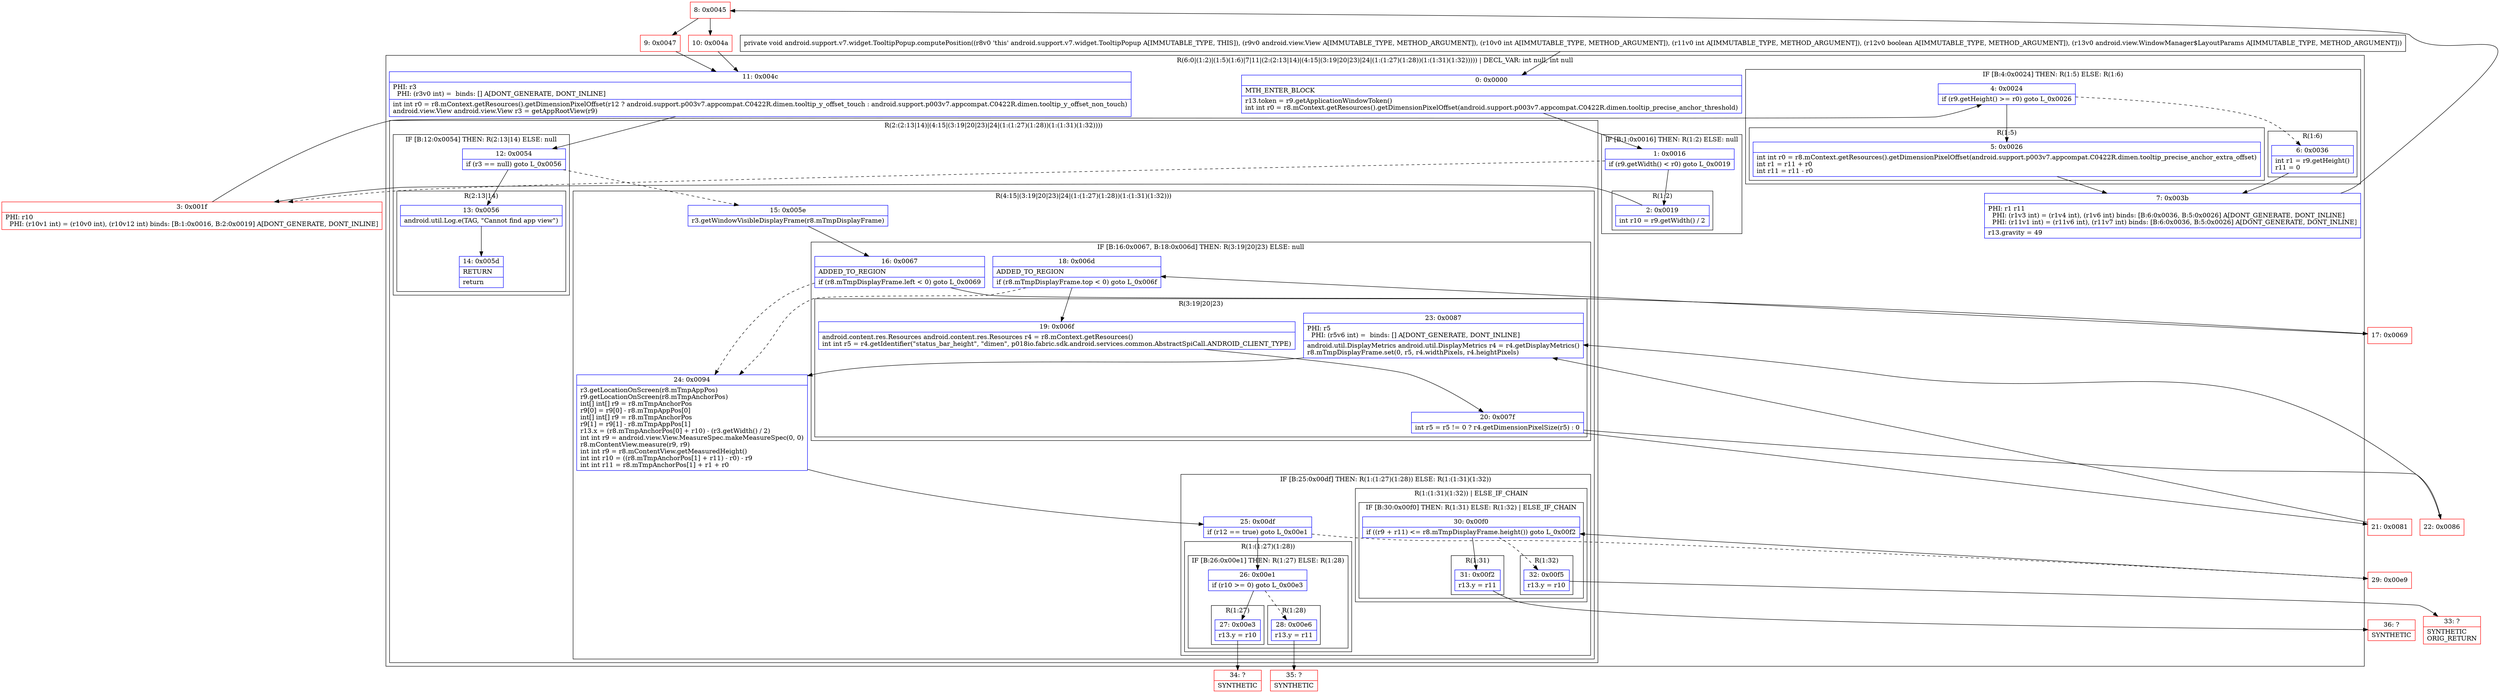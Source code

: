 digraph "CFG forandroid.support.v7.widget.TooltipPopup.computePosition(Landroid\/view\/View;IIZLandroid\/view\/WindowManager$LayoutParams;)V" {
subgraph cluster_Region_408063137 {
label = "R(6:0|(1:2)|(1:5)(1:6)|7|11|(2:(2:13|14)|(4:15|(3:19|20|23)|24|(1:(1:27)(1:28))(1:(1:31)(1:32))))) | DECL_VAR: int null, int null\l";
node [shape=record,color=blue];
Node_0 [shape=record,label="{0\:\ 0x0000|MTH_ENTER_BLOCK\l|r13.token = r9.getApplicationWindowToken()\lint int r0 = r8.mContext.getResources().getDimensionPixelOffset(android.support.p003v7.appcompat.C0422R.dimen.tooltip_precise_anchor_threshold)\l}"];
subgraph cluster_IfRegion_1531202373 {
label = "IF [B:1:0x0016] THEN: R(1:2) ELSE: null";
node [shape=record,color=blue];
Node_1 [shape=record,label="{1\:\ 0x0016|if (r9.getWidth() \< r0) goto L_0x0019\l}"];
subgraph cluster_Region_1274561821 {
label = "R(1:2)";
node [shape=record,color=blue];
Node_2 [shape=record,label="{2\:\ 0x0019|int r10 = r9.getWidth() \/ 2\l}"];
}
}
subgraph cluster_IfRegion_605424077 {
label = "IF [B:4:0x0024] THEN: R(1:5) ELSE: R(1:6)";
node [shape=record,color=blue];
Node_4 [shape=record,label="{4\:\ 0x0024|if (r9.getHeight() \>= r0) goto L_0x0026\l}"];
subgraph cluster_Region_736958519 {
label = "R(1:5)";
node [shape=record,color=blue];
Node_5 [shape=record,label="{5\:\ 0x0026|int int r0 = r8.mContext.getResources().getDimensionPixelOffset(android.support.p003v7.appcompat.C0422R.dimen.tooltip_precise_anchor_extra_offset)\lint r1 = r11 + r0\lint r11 = r11 \- r0\l}"];
}
subgraph cluster_Region_668381160 {
label = "R(1:6)";
node [shape=record,color=blue];
Node_6 [shape=record,label="{6\:\ 0x0036|int r1 = r9.getHeight()\lr11 = 0\l}"];
}
}
Node_7 [shape=record,label="{7\:\ 0x003b|PHI: r1 r11 \l  PHI: (r1v3 int) = (r1v4 int), (r1v6 int) binds: [B:6:0x0036, B:5:0x0026] A[DONT_GENERATE, DONT_INLINE]\l  PHI: (r11v1 int) = (r11v6 int), (r11v7 int) binds: [B:6:0x0036, B:5:0x0026] A[DONT_GENERATE, DONT_INLINE]\l|r13.gravity = 49\l}"];
Node_11 [shape=record,label="{11\:\ 0x004c|PHI: r3 \l  PHI: (r3v0 int) =  binds: [] A[DONT_GENERATE, DONT_INLINE]\l|int int r0 = r8.mContext.getResources().getDimensionPixelOffset(r12 ? android.support.p003v7.appcompat.C0422R.dimen.tooltip_y_offset_touch : android.support.p003v7.appcompat.C0422R.dimen.tooltip_y_offset_non_touch)\landroid.view.View android.view.View r3 = getAppRootView(r9)\l}"];
subgraph cluster_Region_939013424 {
label = "R(2:(2:13|14)|(4:15|(3:19|20|23)|24|(1:(1:27)(1:28))(1:(1:31)(1:32))))";
node [shape=record,color=blue];
subgraph cluster_IfRegion_1179009921 {
label = "IF [B:12:0x0054] THEN: R(2:13|14) ELSE: null";
node [shape=record,color=blue];
Node_12 [shape=record,label="{12\:\ 0x0054|if (r3 == null) goto L_0x0056\l}"];
subgraph cluster_Region_535342633 {
label = "R(2:13|14)";
node [shape=record,color=blue];
Node_13 [shape=record,label="{13\:\ 0x0056|android.util.Log.e(TAG, \"Cannot find app view\")\l}"];
Node_14 [shape=record,label="{14\:\ 0x005d|RETURN\l|return\l}"];
}
}
subgraph cluster_Region_1376411756 {
label = "R(4:15|(3:19|20|23)|24|(1:(1:27)(1:28))(1:(1:31)(1:32)))";
node [shape=record,color=blue];
Node_15 [shape=record,label="{15\:\ 0x005e|r3.getWindowVisibleDisplayFrame(r8.mTmpDisplayFrame)\l}"];
subgraph cluster_IfRegion_1695333659 {
label = "IF [B:16:0x0067, B:18:0x006d] THEN: R(3:19|20|23) ELSE: null";
node [shape=record,color=blue];
Node_16 [shape=record,label="{16\:\ 0x0067|ADDED_TO_REGION\l|if (r8.mTmpDisplayFrame.left \< 0) goto L_0x0069\l}"];
Node_18 [shape=record,label="{18\:\ 0x006d|ADDED_TO_REGION\l|if (r8.mTmpDisplayFrame.top \< 0) goto L_0x006f\l}"];
subgraph cluster_Region_520804920 {
label = "R(3:19|20|23)";
node [shape=record,color=blue];
Node_19 [shape=record,label="{19\:\ 0x006f|android.content.res.Resources android.content.res.Resources r4 = r8.mContext.getResources()\lint int r5 = r4.getIdentifier(\"status_bar_height\", \"dimen\", p018io.fabric.sdk.android.services.common.AbstractSpiCall.ANDROID_CLIENT_TYPE)\l}"];
Node_20 [shape=record,label="{20\:\ 0x007f|int r5 = r5 != 0 ? r4.getDimensionPixelSize(r5) : 0\l}"];
Node_23 [shape=record,label="{23\:\ 0x0087|PHI: r5 \l  PHI: (r5v6 int) =  binds: [] A[DONT_GENERATE, DONT_INLINE]\l|android.util.DisplayMetrics android.util.DisplayMetrics r4 = r4.getDisplayMetrics()\lr8.mTmpDisplayFrame.set(0, r5, r4.widthPixels, r4.heightPixels)\l}"];
}
}
Node_24 [shape=record,label="{24\:\ 0x0094|r3.getLocationOnScreen(r8.mTmpAppPos)\lr9.getLocationOnScreen(r8.mTmpAnchorPos)\lint[] int[] r9 = r8.mTmpAnchorPos\lr9[0] = r9[0] \- r8.mTmpAppPos[0]\lint[] int[] r9 = r8.mTmpAnchorPos\lr9[1] = r9[1] \- r8.mTmpAppPos[1]\lr13.x = (r8.mTmpAnchorPos[0] + r10) \- (r3.getWidth() \/ 2)\lint int r9 = android.view.View.MeasureSpec.makeMeasureSpec(0, 0)\lr8.mContentView.measure(r9, r9)\lint int r9 = r8.mContentView.getMeasuredHeight()\lint int r10 = ((r8.mTmpAnchorPos[1] + r11) \- r0) \- r9\lint int r11 = r8.mTmpAnchorPos[1] + r1 + r0\l}"];
subgraph cluster_IfRegion_1817566218 {
label = "IF [B:25:0x00df] THEN: R(1:(1:27)(1:28)) ELSE: R(1:(1:31)(1:32))";
node [shape=record,color=blue];
Node_25 [shape=record,label="{25\:\ 0x00df|if (r12 == true) goto L_0x00e1\l}"];
subgraph cluster_Region_452080901 {
label = "R(1:(1:27)(1:28))";
node [shape=record,color=blue];
subgraph cluster_IfRegion_387095382 {
label = "IF [B:26:0x00e1] THEN: R(1:27) ELSE: R(1:28)";
node [shape=record,color=blue];
Node_26 [shape=record,label="{26\:\ 0x00e1|if (r10 \>= 0) goto L_0x00e3\l}"];
subgraph cluster_Region_379228376 {
label = "R(1:27)";
node [shape=record,color=blue];
Node_27 [shape=record,label="{27\:\ 0x00e3|r13.y = r10\l}"];
}
subgraph cluster_Region_1579115940 {
label = "R(1:28)";
node [shape=record,color=blue];
Node_28 [shape=record,label="{28\:\ 0x00e6|r13.y = r11\l}"];
}
}
}
subgraph cluster_Region_1076976020 {
label = "R(1:(1:31)(1:32)) | ELSE_IF_CHAIN\l";
node [shape=record,color=blue];
subgraph cluster_IfRegion_1417485646 {
label = "IF [B:30:0x00f0] THEN: R(1:31) ELSE: R(1:32) | ELSE_IF_CHAIN\l";
node [shape=record,color=blue];
Node_30 [shape=record,label="{30\:\ 0x00f0|if ((r9 + r11) \<= r8.mTmpDisplayFrame.height()) goto L_0x00f2\l}"];
subgraph cluster_Region_1565826330 {
label = "R(1:31)";
node [shape=record,color=blue];
Node_31 [shape=record,label="{31\:\ 0x00f2|r13.y = r11\l}"];
}
subgraph cluster_Region_1647612865 {
label = "R(1:32)";
node [shape=record,color=blue];
Node_32 [shape=record,label="{32\:\ 0x00f5|r13.y = r10\l}"];
}
}
}
}
}
}
}
Node_3 [shape=record,color=red,label="{3\:\ 0x001f|PHI: r10 \l  PHI: (r10v1 int) = (r10v0 int), (r10v12 int) binds: [B:1:0x0016, B:2:0x0019] A[DONT_GENERATE, DONT_INLINE]\l}"];
Node_8 [shape=record,color=red,label="{8\:\ 0x0045}"];
Node_9 [shape=record,color=red,label="{9\:\ 0x0047}"];
Node_10 [shape=record,color=red,label="{10\:\ 0x004a}"];
Node_17 [shape=record,color=red,label="{17\:\ 0x0069}"];
Node_21 [shape=record,color=red,label="{21\:\ 0x0081}"];
Node_22 [shape=record,color=red,label="{22\:\ 0x0086}"];
Node_29 [shape=record,color=red,label="{29\:\ 0x00e9}"];
Node_33 [shape=record,color=red,label="{33\:\ ?|SYNTHETIC\lORIG_RETURN\l}"];
Node_34 [shape=record,color=red,label="{34\:\ ?|SYNTHETIC\l}"];
Node_35 [shape=record,color=red,label="{35\:\ ?|SYNTHETIC\l}"];
Node_36 [shape=record,color=red,label="{36\:\ ?|SYNTHETIC\l}"];
MethodNode[shape=record,label="{private void android.support.v7.widget.TooltipPopup.computePosition((r8v0 'this' android.support.v7.widget.TooltipPopup A[IMMUTABLE_TYPE, THIS]), (r9v0 android.view.View A[IMMUTABLE_TYPE, METHOD_ARGUMENT]), (r10v0 int A[IMMUTABLE_TYPE, METHOD_ARGUMENT]), (r11v0 int A[IMMUTABLE_TYPE, METHOD_ARGUMENT]), (r12v0 boolean A[IMMUTABLE_TYPE, METHOD_ARGUMENT]), (r13v0 android.view.WindowManager$LayoutParams A[IMMUTABLE_TYPE, METHOD_ARGUMENT])) }"];
MethodNode -> Node_0;
Node_0 -> Node_1;
Node_1 -> Node_2;
Node_1 -> Node_3[style=dashed];
Node_2 -> Node_3;
Node_4 -> Node_5;
Node_4 -> Node_6[style=dashed];
Node_5 -> Node_7;
Node_6 -> Node_7;
Node_7 -> Node_8;
Node_11 -> Node_12;
Node_12 -> Node_13;
Node_12 -> Node_15[style=dashed];
Node_13 -> Node_14;
Node_15 -> Node_16;
Node_16 -> Node_17;
Node_16 -> Node_24[style=dashed];
Node_18 -> Node_19;
Node_18 -> Node_24[style=dashed];
Node_19 -> Node_20;
Node_20 -> Node_21;
Node_20 -> Node_22;
Node_23 -> Node_24;
Node_24 -> Node_25;
Node_25 -> Node_26;
Node_25 -> Node_29[style=dashed];
Node_26 -> Node_27;
Node_26 -> Node_28[style=dashed];
Node_27 -> Node_34;
Node_28 -> Node_35;
Node_30 -> Node_31;
Node_30 -> Node_32[style=dashed];
Node_31 -> Node_36;
Node_32 -> Node_33;
Node_3 -> Node_4;
Node_8 -> Node_9;
Node_8 -> Node_10;
Node_9 -> Node_11;
Node_10 -> Node_11;
Node_17 -> Node_18;
Node_21 -> Node_23;
Node_22 -> Node_23;
Node_29 -> Node_30;
}

